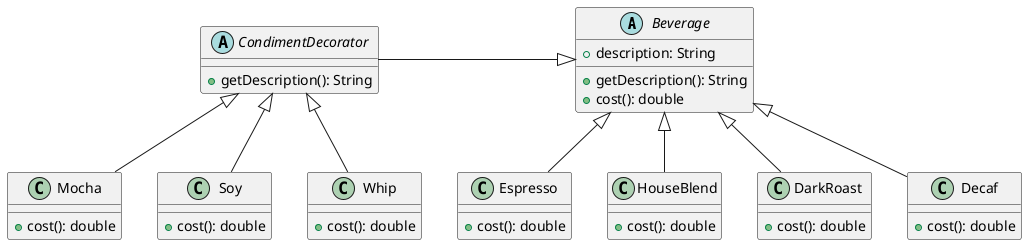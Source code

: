 @startuml
'https://plantuml.com/class-diagram

abstract class Beverage {
    +description: String
    +getDescription(): String
    +cost(): double
}

abstract class CondimentDecorator {
    +getDescription(): String
}

class Espresso {
    +cost(): double
}

class HouseBlend {
    +cost(): double
}

class DarkRoast {
    +cost(): double
}

class Decaf {
    +cost(): double
}

class Mocha {
    +cost(): double
}

class Soy {
    +cost(): double
}

class Whip {
    +cost(): double
}

HouseBlend -up-|> Beverage
Espresso -up-|> Beverage
DarkRoast -up-|> Beverage
Decaf -up-|> Beverage

Mocha -up-|> CondimentDecorator
Soy -up-|> CondimentDecorator
Whip -up-|> CondimentDecorator

CondimentDecorator -right-|> Beverage

@enduml
